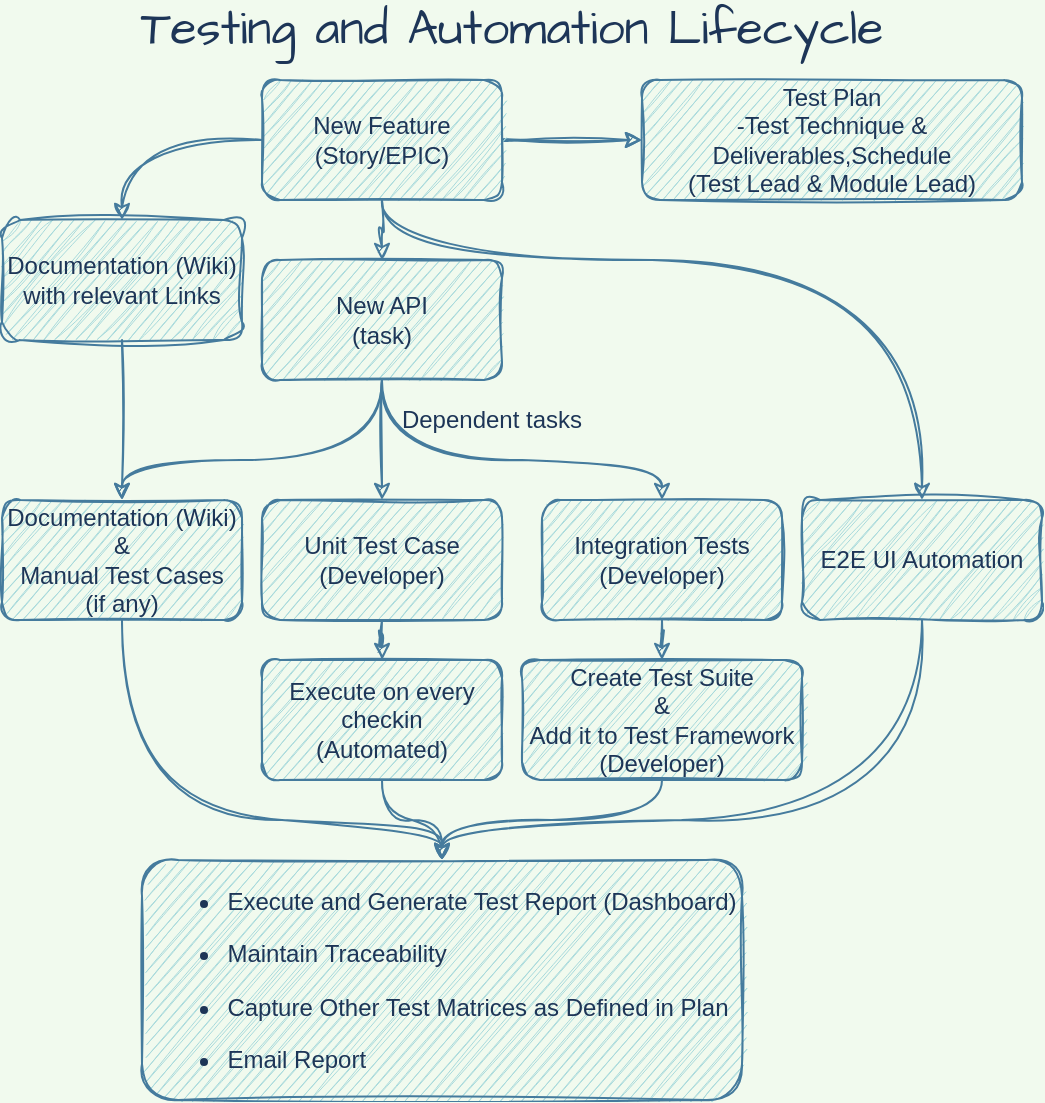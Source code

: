 <mxfile version="20.6.2" type="github">
  <diagram id="XU266R6167Km4DB4btFk" name="Page-1">
    <mxGraphModel dx="1002" dy="548" grid="1" gridSize="10" guides="1" tooltips="1" connect="1" arrows="1" fold="1" page="1" pageScale="1" pageWidth="827" pageHeight="1169" background="#F1FAEE" math="0" shadow="0">
      <root>
        <mxCell id="0" />
        <mxCell id="1" parent="0" />
        <mxCell id="Fz3GwBV9MNHShb7QI4Op-4" value="" style="edgeStyle=orthogonalEdgeStyle;rounded=1;orthogonalLoop=1;jettySize=auto;html=1;labelBackgroundColor=#F1FAEE;strokeColor=#457B9D;fontColor=#1D3557;curved=1;sketch=1;" edge="1" parent="1" source="Fz3GwBV9MNHShb7QI4Op-1" target="Fz3GwBV9MNHShb7QI4Op-3">
          <mxGeometry relative="1" as="geometry" />
        </mxCell>
        <mxCell id="Fz3GwBV9MNHShb7QI4Op-12" style="edgeStyle=orthogonalEdgeStyle;rounded=1;orthogonalLoop=1;jettySize=auto;html=1;labelBackgroundColor=#F1FAEE;strokeColor=#457B9D;fontColor=#1D3557;curved=1;sketch=1;" edge="1" parent="1" source="Fz3GwBV9MNHShb7QI4Op-1" target="Fz3GwBV9MNHShb7QI4Op-2">
          <mxGeometry relative="1" as="geometry" />
        </mxCell>
        <mxCell id="Fz3GwBV9MNHShb7QI4Op-44" style="edgeStyle=orthogonalEdgeStyle;curved=1;sketch=1;hachureGap=4;jiggle=2;orthogonalLoop=1;jettySize=auto;html=1;strokeColor=#457B9D;fontFamily=Helvetica;fontSize=12;fontColor=#1D3557;" edge="1" parent="1" source="Fz3GwBV9MNHShb7QI4Op-1" target="Fz3GwBV9MNHShb7QI4Op-43">
          <mxGeometry relative="1" as="geometry" />
        </mxCell>
        <mxCell id="Fz3GwBV9MNHShb7QI4Op-50" value="" style="edgeStyle=orthogonalEdgeStyle;curved=1;sketch=1;hachureGap=4;jiggle=2;orthogonalLoop=1;jettySize=auto;html=1;strokeColor=#457B9D;fontFamily=Helvetica;fontSize=12;fontColor=#1D3557;" edge="1" parent="1" source="Fz3GwBV9MNHShb7QI4Op-1" target="Fz3GwBV9MNHShb7QI4Op-2">
          <mxGeometry relative="1" as="geometry" />
        </mxCell>
        <mxCell id="Fz3GwBV9MNHShb7QI4Op-52" style="edgeStyle=orthogonalEdgeStyle;curved=1;sketch=1;hachureGap=4;jiggle=2;orthogonalLoop=1;jettySize=auto;html=1;strokeColor=#457B9D;fontFamily=Helvetica;fontSize=12;fontColor=#1D3557;" edge="1" parent="1" source="Fz3GwBV9MNHShb7QI4Op-1" target="Fz3GwBV9MNHShb7QI4Op-51">
          <mxGeometry relative="1" as="geometry">
            <Array as="points">
              <mxPoint x="220" y="150" />
              <mxPoint x="490" y="150" />
            </Array>
          </mxGeometry>
        </mxCell>
        <mxCell id="Fz3GwBV9MNHShb7QI4Op-1" value="New Feature&lt;br&gt;(Story/EPIC)" style="rounded=1;whiteSpace=wrap;html=1;fillColor=#A8DADC;strokeColor=#457B9D;fontColor=#1D3557;sketch=1;" vertex="1" parent="1">
          <mxGeometry x="160" y="60" width="120" height="60" as="geometry" />
        </mxCell>
        <mxCell id="Fz3GwBV9MNHShb7QI4Op-2" value="Test Plan &lt;br&gt;-Test Technique &amp;amp; Deliverables,Schedule&lt;br&gt;(Test Lead &amp;amp; Module Lead)" style="rounded=1;whiteSpace=wrap;html=1;fillColor=#A8DADC;strokeColor=#457B9D;fontColor=#1D3557;sketch=1;" vertex="1" parent="1">
          <mxGeometry x="350" y="60" width="190" height="60" as="geometry" />
        </mxCell>
        <mxCell id="Fz3GwBV9MNHShb7QI4Op-25" style="edgeStyle=orthogonalEdgeStyle;rounded=1;orthogonalLoop=1;jettySize=auto;html=1;exitX=0.5;exitY=1;exitDx=0;exitDy=0;labelBackgroundColor=#F1FAEE;strokeColor=#457B9D;fontColor=#1D3557;curved=1;sketch=1;" edge="1" parent="1" source="Fz3GwBV9MNHShb7QI4Op-3" target="Fz3GwBV9MNHShb7QI4Op-24">
          <mxGeometry relative="1" as="geometry">
            <Array as="points">
              <mxPoint x="220" y="250" />
              <mxPoint x="90" y="250" />
            </Array>
          </mxGeometry>
        </mxCell>
        <mxCell id="Fz3GwBV9MNHShb7QI4Op-26" style="edgeStyle=orthogonalEdgeStyle;rounded=1;orthogonalLoop=1;jettySize=auto;html=1;entryX=0.5;entryY=0;entryDx=0;entryDy=0;labelBackgroundColor=#F1FAEE;strokeColor=#457B9D;fontColor=#1D3557;curved=1;sketch=1;" edge="1" parent="1" source="Fz3GwBV9MNHShb7QI4Op-3" target="Fz3GwBV9MNHShb7QI4Op-6">
          <mxGeometry relative="1" as="geometry" />
        </mxCell>
        <mxCell id="Fz3GwBV9MNHShb7QI4Op-27" style="edgeStyle=orthogonalEdgeStyle;rounded=1;orthogonalLoop=1;jettySize=auto;html=1;entryX=0.5;entryY=0;entryDx=0;entryDy=0;labelBackgroundColor=#F1FAEE;strokeColor=#457B9D;fontColor=#1D3557;curved=1;sketch=1;" edge="1" parent="1" target="Fz3GwBV9MNHShb7QI4Op-5">
          <mxGeometry relative="1" as="geometry">
            <mxPoint x="220" y="210" as="sourcePoint" />
            <Array as="points">
              <mxPoint x="220" y="250" />
              <mxPoint x="360" y="250" />
            </Array>
          </mxGeometry>
        </mxCell>
        <mxCell id="Fz3GwBV9MNHShb7QI4Op-3" value="New API&lt;br&gt;(task)" style="whiteSpace=wrap;html=1;rounded=1;fillColor=#A8DADC;strokeColor=#457B9D;fontColor=#1D3557;sketch=1;" vertex="1" parent="1">
          <mxGeometry x="160" y="150" width="120" height="60" as="geometry" />
        </mxCell>
        <mxCell id="Fz3GwBV9MNHShb7QI4Op-21" value="" style="edgeStyle=orthogonalEdgeStyle;rounded=1;orthogonalLoop=1;jettySize=auto;html=1;labelBackgroundColor=#F1FAEE;strokeColor=#457B9D;fontColor=#1D3557;curved=1;sketch=1;" edge="1" parent="1" source="Fz3GwBV9MNHShb7QI4Op-5" target="Fz3GwBV9MNHShb7QI4Op-18">
          <mxGeometry relative="1" as="geometry" />
        </mxCell>
        <mxCell id="Fz3GwBV9MNHShb7QI4Op-5" value="Integration Tests&lt;br&gt;(Developer)" style="whiteSpace=wrap;html=1;rounded=1;fillColor=#A8DADC;strokeColor=#457B9D;fontColor=#1D3557;sketch=1;" vertex="1" parent="1">
          <mxGeometry x="300" y="270" width="120" height="60" as="geometry" />
        </mxCell>
        <mxCell id="Fz3GwBV9MNHShb7QI4Op-23" value="" style="edgeStyle=orthogonalEdgeStyle;rounded=1;orthogonalLoop=1;jettySize=auto;html=1;labelBackgroundColor=#F1FAEE;strokeColor=#457B9D;fontColor=#1D3557;curved=1;sketch=1;" edge="1" parent="1" source="Fz3GwBV9MNHShb7QI4Op-6" target="Fz3GwBV9MNHShb7QI4Op-22">
          <mxGeometry relative="1" as="geometry" />
        </mxCell>
        <mxCell id="Fz3GwBV9MNHShb7QI4Op-6" value="Unit Test Case&lt;br&gt;(Developer)" style="whiteSpace=wrap;html=1;rounded=1;fillColor=#A8DADC;strokeColor=#457B9D;fontColor=#1D3557;sketch=1;" vertex="1" parent="1">
          <mxGeometry x="160" y="270" width="120" height="60" as="geometry" />
        </mxCell>
        <mxCell id="Fz3GwBV9MNHShb7QI4Op-29" value="" style="edgeStyle=orthogonalEdgeStyle;rounded=1;orthogonalLoop=1;jettySize=auto;html=1;labelBackgroundColor=#F1FAEE;strokeColor=#457B9D;fontColor=#1D3557;curved=1;sketch=1;" edge="1" parent="1" source="Fz3GwBV9MNHShb7QI4Op-18" target="Fz3GwBV9MNHShb7QI4Op-28">
          <mxGeometry relative="1" as="geometry" />
        </mxCell>
        <mxCell id="Fz3GwBV9MNHShb7QI4Op-18" value="Create Test Suite&lt;br&gt;&amp;amp;&lt;br&gt;Add it to Test Framework&lt;br&gt;(Developer)" style="whiteSpace=wrap;html=1;rounded=1;fillColor=#A8DADC;strokeColor=#457B9D;fontColor=#1D3557;sketch=1;" vertex="1" parent="1">
          <mxGeometry x="290" y="350" width="140" height="60" as="geometry" />
        </mxCell>
        <mxCell id="Fz3GwBV9MNHShb7QI4Op-39" style="edgeStyle=orthogonalEdgeStyle;curved=1;sketch=1;hachureGap=4;jiggle=2;orthogonalLoop=1;jettySize=auto;html=1;strokeColor=#457B9D;fontFamily=Helvetica;fontSize=12;fontColor=#1D3557;" edge="1" parent="1" source="Fz3GwBV9MNHShb7QI4Op-22" target="Fz3GwBV9MNHShb7QI4Op-28">
          <mxGeometry relative="1" as="geometry" />
        </mxCell>
        <mxCell id="Fz3GwBV9MNHShb7QI4Op-22" value="Execute on every checkin&lt;br&gt;(Automated)" style="whiteSpace=wrap;html=1;rounded=1;fillColor=#A8DADC;strokeColor=#457B9D;fontColor=#1D3557;sketch=1;" vertex="1" parent="1">
          <mxGeometry x="160" y="350" width="120" height="60" as="geometry" />
        </mxCell>
        <mxCell id="Fz3GwBV9MNHShb7QI4Op-41" style="edgeStyle=orthogonalEdgeStyle;curved=1;sketch=1;hachureGap=4;jiggle=2;orthogonalLoop=1;jettySize=auto;html=1;strokeColor=#457B9D;fontFamily=Helvetica;fontSize=12;fontColor=#1D3557;entryX=0.5;entryY=0;entryDx=0;entryDy=0;" edge="1" parent="1" source="Fz3GwBV9MNHShb7QI4Op-24" target="Fz3GwBV9MNHShb7QI4Op-28">
          <mxGeometry relative="1" as="geometry">
            <Array as="points">
              <mxPoint x="90" y="430" />
              <mxPoint x="250" y="430" />
            </Array>
          </mxGeometry>
        </mxCell>
        <mxCell id="Fz3GwBV9MNHShb7QI4Op-24" value="Documentation (Wiki)&lt;br&gt;&amp;amp;&lt;br&gt;Manual Test Cases &lt;br&gt;(if any)" style="whiteSpace=wrap;html=1;rounded=1;fillColor=#A8DADC;strokeColor=#457B9D;fontColor=#1D3557;sketch=1;" vertex="1" parent="1">
          <mxGeometry x="30" y="270" width="120" height="60" as="geometry" />
        </mxCell>
        <mxCell id="Fz3GwBV9MNHShb7QI4Op-28" value="&lt;div style=&quot;text-align: left;&quot;&gt;&lt;ul&gt;&lt;li&gt;&lt;span style=&quot;background-color: initial;&quot;&gt;Execute and Generate Test Report (Dashboard)&lt;/span&gt;&lt;/li&gt;&lt;/ul&gt;&lt;ul&gt;&lt;li&gt;&lt;span style=&quot;background-color: initial;&quot;&gt;Maintain&amp;nbsp;&lt;/span&gt;Traceability&lt;/li&gt;&lt;/ul&gt;&lt;ul&gt;&lt;li&gt;Capture Other Test Matrices as Defined in Plan&lt;/li&gt;&lt;/ul&gt;&lt;ul&gt;&lt;li&gt;Email Report&lt;/li&gt;&lt;/ul&gt;&lt;/div&gt;" style="whiteSpace=wrap;html=1;rounded=1;fillColor=#A8DADC;strokeColor=#457B9D;fontColor=#1D3557;sketch=1;" vertex="1" parent="1">
          <mxGeometry x="100" y="450" width="300" height="120" as="geometry" />
        </mxCell>
        <mxCell id="Fz3GwBV9MNHShb7QI4Op-33" value="&lt;font color=&quot;#1d3557&quot;&gt;Dependent tasks&lt;/font&gt;" style="text;html=1;strokeColor=none;fillColor=none;align=center;verticalAlign=middle;whiteSpace=wrap;rounded=0;sketch=1;hachureGap=4;jiggle=2;fontFamily=Helvetica;fontSize=12;" vertex="1" parent="1">
          <mxGeometry x="210" y="220" width="130" height="20" as="geometry" />
        </mxCell>
        <mxCell id="Fz3GwBV9MNHShb7QI4Op-45" style="edgeStyle=orthogonalEdgeStyle;curved=1;sketch=1;hachureGap=4;jiggle=2;orthogonalLoop=1;jettySize=auto;html=1;entryX=0.5;entryY=0;entryDx=0;entryDy=0;strokeColor=#457B9D;fontFamily=Helvetica;fontSize=12;fontColor=#1D3557;" edge="1" parent="1" source="Fz3GwBV9MNHShb7QI4Op-43" target="Fz3GwBV9MNHShb7QI4Op-24">
          <mxGeometry relative="1" as="geometry" />
        </mxCell>
        <mxCell id="Fz3GwBV9MNHShb7QI4Op-43" value="Documentation (Wiki)&lt;br&gt;with relevant Links" style="rounded=1;whiteSpace=wrap;html=1;fillColor=#A8DADC;strokeColor=#457B9D;fontColor=#1D3557;sketch=1;hachureGap=4;jiggle=2;fontFamily=Helvetica;fontSize=12;" vertex="1" parent="1">
          <mxGeometry x="30" y="130" width="120" height="60" as="geometry" />
        </mxCell>
        <mxCell id="Fz3GwBV9MNHShb7QI4Op-53" style="edgeStyle=orthogonalEdgeStyle;curved=1;sketch=1;hachureGap=4;jiggle=2;orthogonalLoop=1;jettySize=auto;html=1;entryX=0.5;entryY=0;entryDx=0;entryDy=0;strokeColor=#457B9D;fontFamily=Helvetica;fontSize=12;fontColor=#1D3557;" edge="1" parent="1" source="Fz3GwBV9MNHShb7QI4Op-51" target="Fz3GwBV9MNHShb7QI4Op-28">
          <mxGeometry relative="1" as="geometry">
            <Array as="points">
              <mxPoint x="490" y="430" />
              <mxPoint x="250" y="430" />
            </Array>
          </mxGeometry>
        </mxCell>
        <mxCell id="Fz3GwBV9MNHShb7QI4Op-51" value="E2E UI Automation" style="rounded=1;whiteSpace=wrap;html=1;fillColor=#A8DADC;strokeColor=#457B9D;fontColor=#1D3557;sketch=1;hachureGap=4;jiggle=2;fontFamily=Helvetica;fontSize=12;" vertex="1" parent="1">
          <mxGeometry x="430" y="270" width="120" height="60" as="geometry" />
        </mxCell>
        <mxCell id="Fz3GwBV9MNHShb7QI4Op-55" value="&lt;font data-font-src=&quot;https://fonts.googleapis.com/css?family=Architects+Daughter&quot; face=&quot;Architects Daughter&quot; style=&quot;font-size: 24px;&quot;&gt;Testing and Automation Lifecycle&lt;/font&gt;" style="text;html=1;strokeColor=none;fillColor=none;align=center;verticalAlign=middle;whiteSpace=wrap;rounded=0;sketch=1;hachureGap=4;jiggle=2;fontFamily=Helvetica;fontSize=12;fontColor=#1D3557;" vertex="1" parent="1">
          <mxGeometry x="90" y="30" width="390" height="10" as="geometry" />
        </mxCell>
      </root>
    </mxGraphModel>
  </diagram>
</mxfile>
